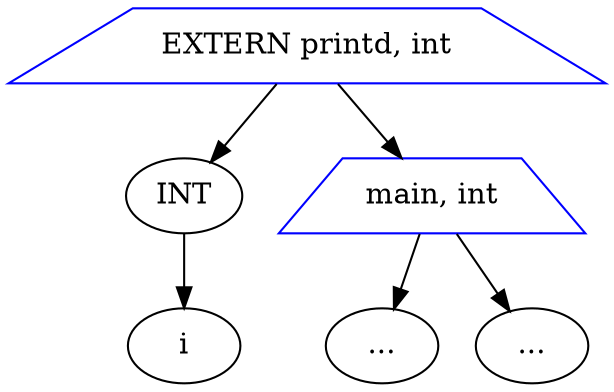 digraph G {
node_0 [label="EXTERN printd, int"shape=trapezium color=blue];
node_0 -> node_1;
node_1 [label="INT"];
node_1 -> node_2;
node_2 [label="i"];
node_0 -> node_3;
node_3 [label="main, int"shape=trapezium color=blue];
node_3 -> node_4;
node_4 [label="..."];
node_3 -> node_5;
node_5 [label="..."];
}